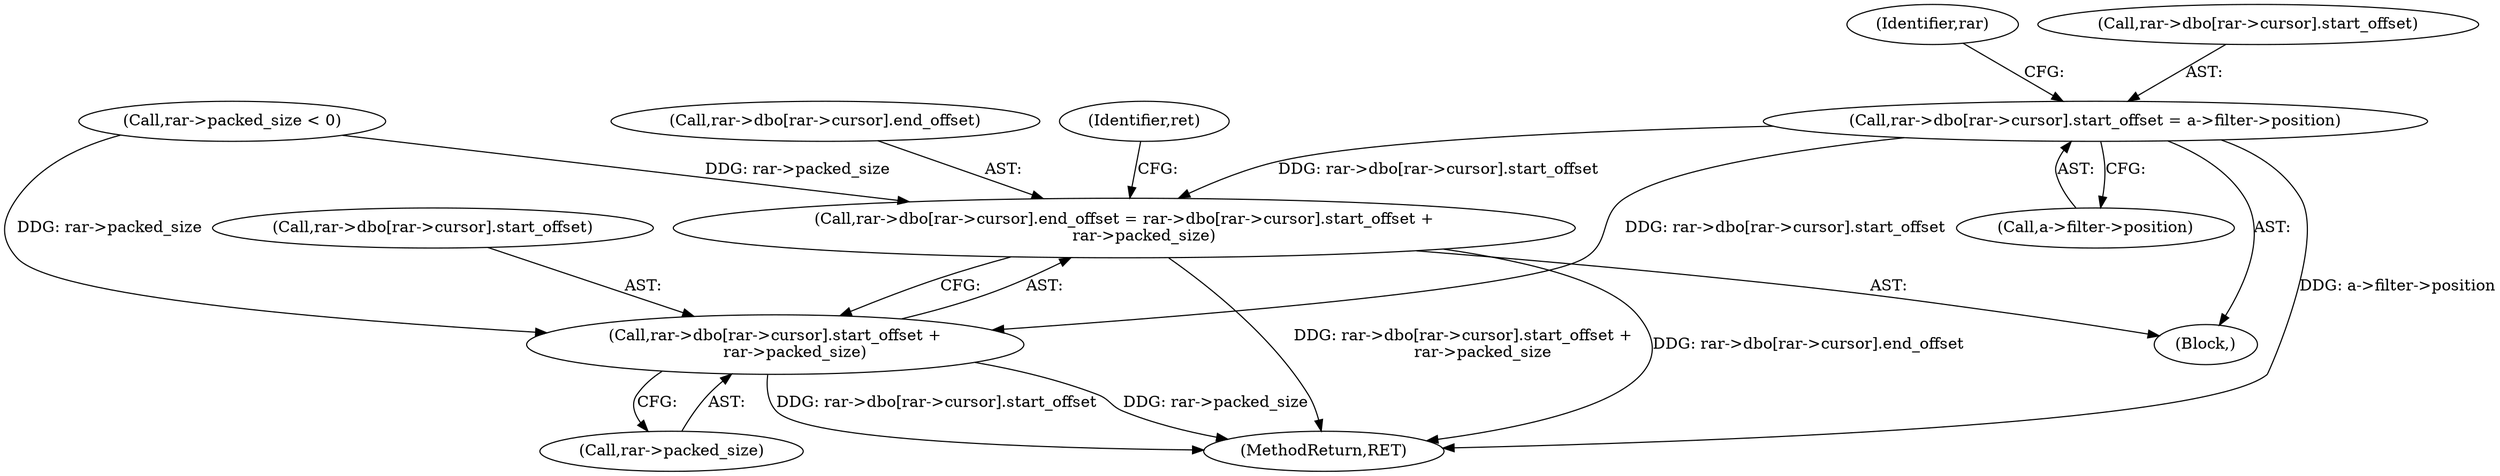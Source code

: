 digraph "0_libarchive_bfcfe6f04ed20db2504db8a254d1f40a1d84eb28_0@pointer" {
"1001201" [label="(Call,rar->dbo[rar->cursor].start_offset = a->filter->position)"];
"1001216" [label="(Call,rar->dbo[rar->cursor].end_offset = rar->dbo[rar->cursor].start_offset +\n        rar->packed_size)"];
"1001226" [label="(Call,rar->dbo[rar->cursor].start_offset +\n        rar->packed_size)"];
"1001220" [label="(Identifier,rar)"];
"1001226" [label="(Call,rar->dbo[rar->cursor].start_offset +\n        rar->packed_size)"];
"1001202" [label="(Call,rar->dbo[rar->cursor].start_offset)"];
"1001201" [label="(Call,rar->dbo[rar->cursor].start_offset = a->filter->position)"];
"1001240" [label="(Identifier,ret)"];
"1000549" [label="(Call,rar->packed_size < 0)"];
"1001236" [label="(Call,rar->packed_size)"];
"1001211" [label="(Call,a->filter->position)"];
"1001754" [label="(MethodReturn,RET)"];
"1001216" [label="(Call,rar->dbo[rar->cursor].end_offset = rar->dbo[rar->cursor].start_offset +\n        rar->packed_size)"];
"1001200" [label="(Block,)"];
"1001217" [label="(Call,rar->dbo[rar->cursor].end_offset)"];
"1001227" [label="(Call,rar->dbo[rar->cursor].start_offset)"];
"1001201" -> "1001200"  [label="AST: "];
"1001201" -> "1001211"  [label="CFG: "];
"1001202" -> "1001201"  [label="AST: "];
"1001211" -> "1001201"  [label="AST: "];
"1001220" -> "1001201"  [label="CFG: "];
"1001201" -> "1001754"  [label="DDG: a->filter->position"];
"1001201" -> "1001216"  [label="DDG: rar->dbo[rar->cursor].start_offset"];
"1001201" -> "1001226"  [label="DDG: rar->dbo[rar->cursor].start_offset"];
"1001216" -> "1001200"  [label="AST: "];
"1001216" -> "1001226"  [label="CFG: "];
"1001217" -> "1001216"  [label="AST: "];
"1001226" -> "1001216"  [label="AST: "];
"1001240" -> "1001216"  [label="CFG: "];
"1001216" -> "1001754"  [label="DDG: rar->dbo[rar->cursor].start_offset +\n        rar->packed_size"];
"1001216" -> "1001754"  [label="DDG: rar->dbo[rar->cursor].end_offset"];
"1000549" -> "1001216"  [label="DDG: rar->packed_size"];
"1001226" -> "1001236"  [label="CFG: "];
"1001227" -> "1001226"  [label="AST: "];
"1001236" -> "1001226"  [label="AST: "];
"1001226" -> "1001754"  [label="DDG: rar->dbo[rar->cursor].start_offset"];
"1001226" -> "1001754"  [label="DDG: rar->packed_size"];
"1000549" -> "1001226"  [label="DDG: rar->packed_size"];
}
